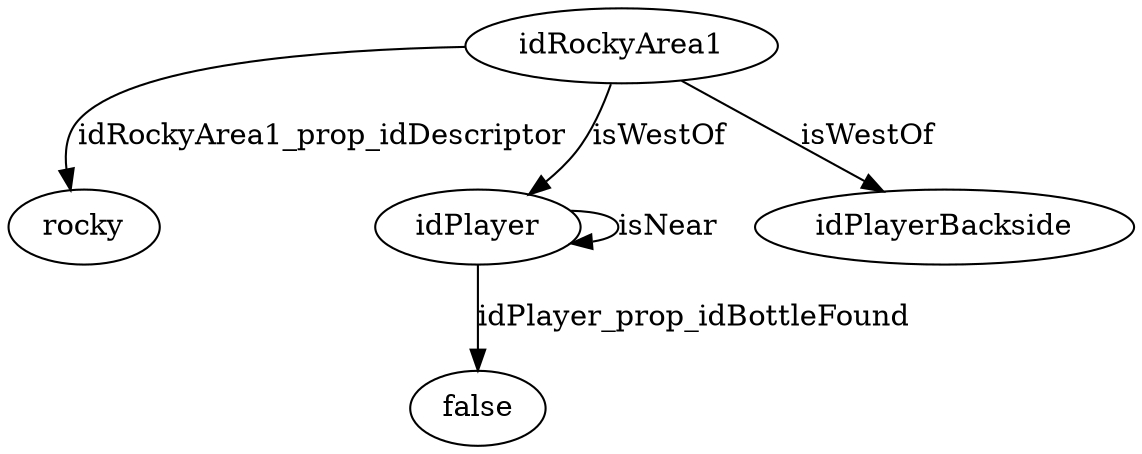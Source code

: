digraph  {
idRockyArea1 [node_type=entity_node, root=root];
rocky;
idPlayer;
false;
idPlayerBackside;
idRockyArea1 -> rocky  [edge_type=property, label=idRockyArea1_prop_idDescriptor];
idRockyArea1 -> idPlayerBackside  [edge_type=relationship, label=isWestOf];
idRockyArea1 -> idPlayer  [edge_type=relationship, label=isWestOf];
idPlayer -> false  [edge_type=property, label=idPlayer_prop_idBottleFound];
idPlayer -> idPlayer  [edge_type=relationship, label=isNear];
}
